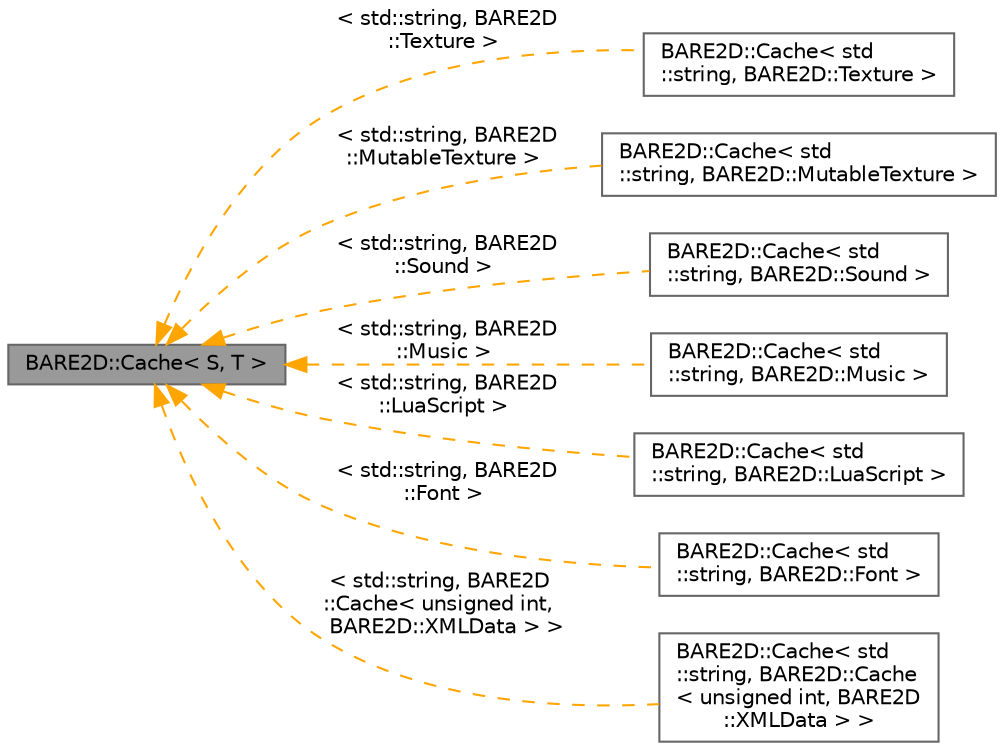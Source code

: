 digraph "BARE2D::Cache&lt; S, T &gt;"
{
 // INTERACTIVE_SVG=YES
 // LATEX_PDF_SIZE
  bgcolor="transparent";
  edge [fontname=Helvetica,fontsize=10,labelfontname=Helvetica,labelfontsize=10];
  node [fontname=Helvetica,fontsize=10,shape=box,height=0.2,width=0.4];
  rankdir="LR";
  Node1 [label="BARE2D::Cache\< S, T \>",height=0.2,width=0.4,color="gray40", fillcolor="grey60", style="filled", fontcolor="black",tooltip="This is a skeleton cache class. This can only be used by the ResourceManager or other classes who act..."];
  Node1 -> Node2 [dir="back",color="orange",style="dashed",label=" \< std::string, BARE2D\l::Texture \>" ];
  Node2 [label="BARE2D::Cache\< std\l::string, BARE2D::Texture \>",height=0.2,width=0.4,color="gray40", fillcolor="white", style="filled",URL="$class_b_a_r_e2_d_1_1_cache.html",tooltip=" "];
  Node1 -> Node3 [dir="back",color="orange",style="dashed",label=" \< std::string, BARE2D\l::MutableTexture \>" ];
  Node3 [label="BARE2D::Cache\< std\l::string, BARE2D::MutableTexture \>",height=0.2,width=0.4,color="gray40", fillcolor="white", style="filled",URL="$class_b_a_r_e2_d_1_1_cache.html",tooltip=" "];
  Node1 -> Node4 [dir="back",color="orange",style="dashed",label=" \< std::string, BARE2D\l::Sound \>" ];
  Node4 [label="BARE2D::Cache\< std\l::string, BARE2D::Sound \>",height=0.2,width=0.4,color="gray40", fillcolor="white", style="filled",URL="$class_b_a_r_e2_d_1_1_cache.html",tooltip=" "];
  Node1 -> Node5 [dir="back",color="orange",style="dashed",label=" \< std::string, BARE2D\l::Music \>" ];
  Node5 [label="BARE2D::Cache\< std\l::string, BARE2D::Music \>",height=0.2,width=0.4,color="gray40", fillcolor="white", style="filled",URL="$class_b_a_r_e2_d_1_1_cache.html",tooltip=" "];
  Node1 -> Node6 [dir="back",color="orange",style="dashed",label=" \< std::string, BARE2D\l::LuaScript \>" ];
  Node6 [label="BARE2D::Cache\< std\l::string, BARE2D::LuaScript \>",height=0.2,width=0.4,color="gray40", fillcolor="white", style="filled",URL="$class_b_a_r_e2_d_1_1_cache.html",tooltip=" "];
  Node1 -> Node7 [dir="back",color="orange",style="dashed",label=" \< std::string, BARE2D\l::Font \>" ];
  Node7 [label="BARE2D::Cache\< std\l::string, BARE2D::Font \>",height=0.2,width=0.4,color="gray40", fillcolor="white", style="filled",URL="$class_b_a_r_e2_d_1_1_cache.html",tooltip=" "];
  Node1 -> Node8 [dir="back",color="orange",style="dashed",label=" \< std::string, BARE2D\l::Cache\< unsigned int,\l BARE2D::XMLData \> \>" ];
  Node8 [label="BARE2D::Cache\< std\l::string, BARE2D::Cache\l\< unsigned int, BARE2D\l::XMLData \> \>",height=0.2,width=0.4,color="gray40", fillcolor="white", style="filled",URL="$class_b_a_r_e2_d_1_1_cache.html",tooltip=" "];
}
